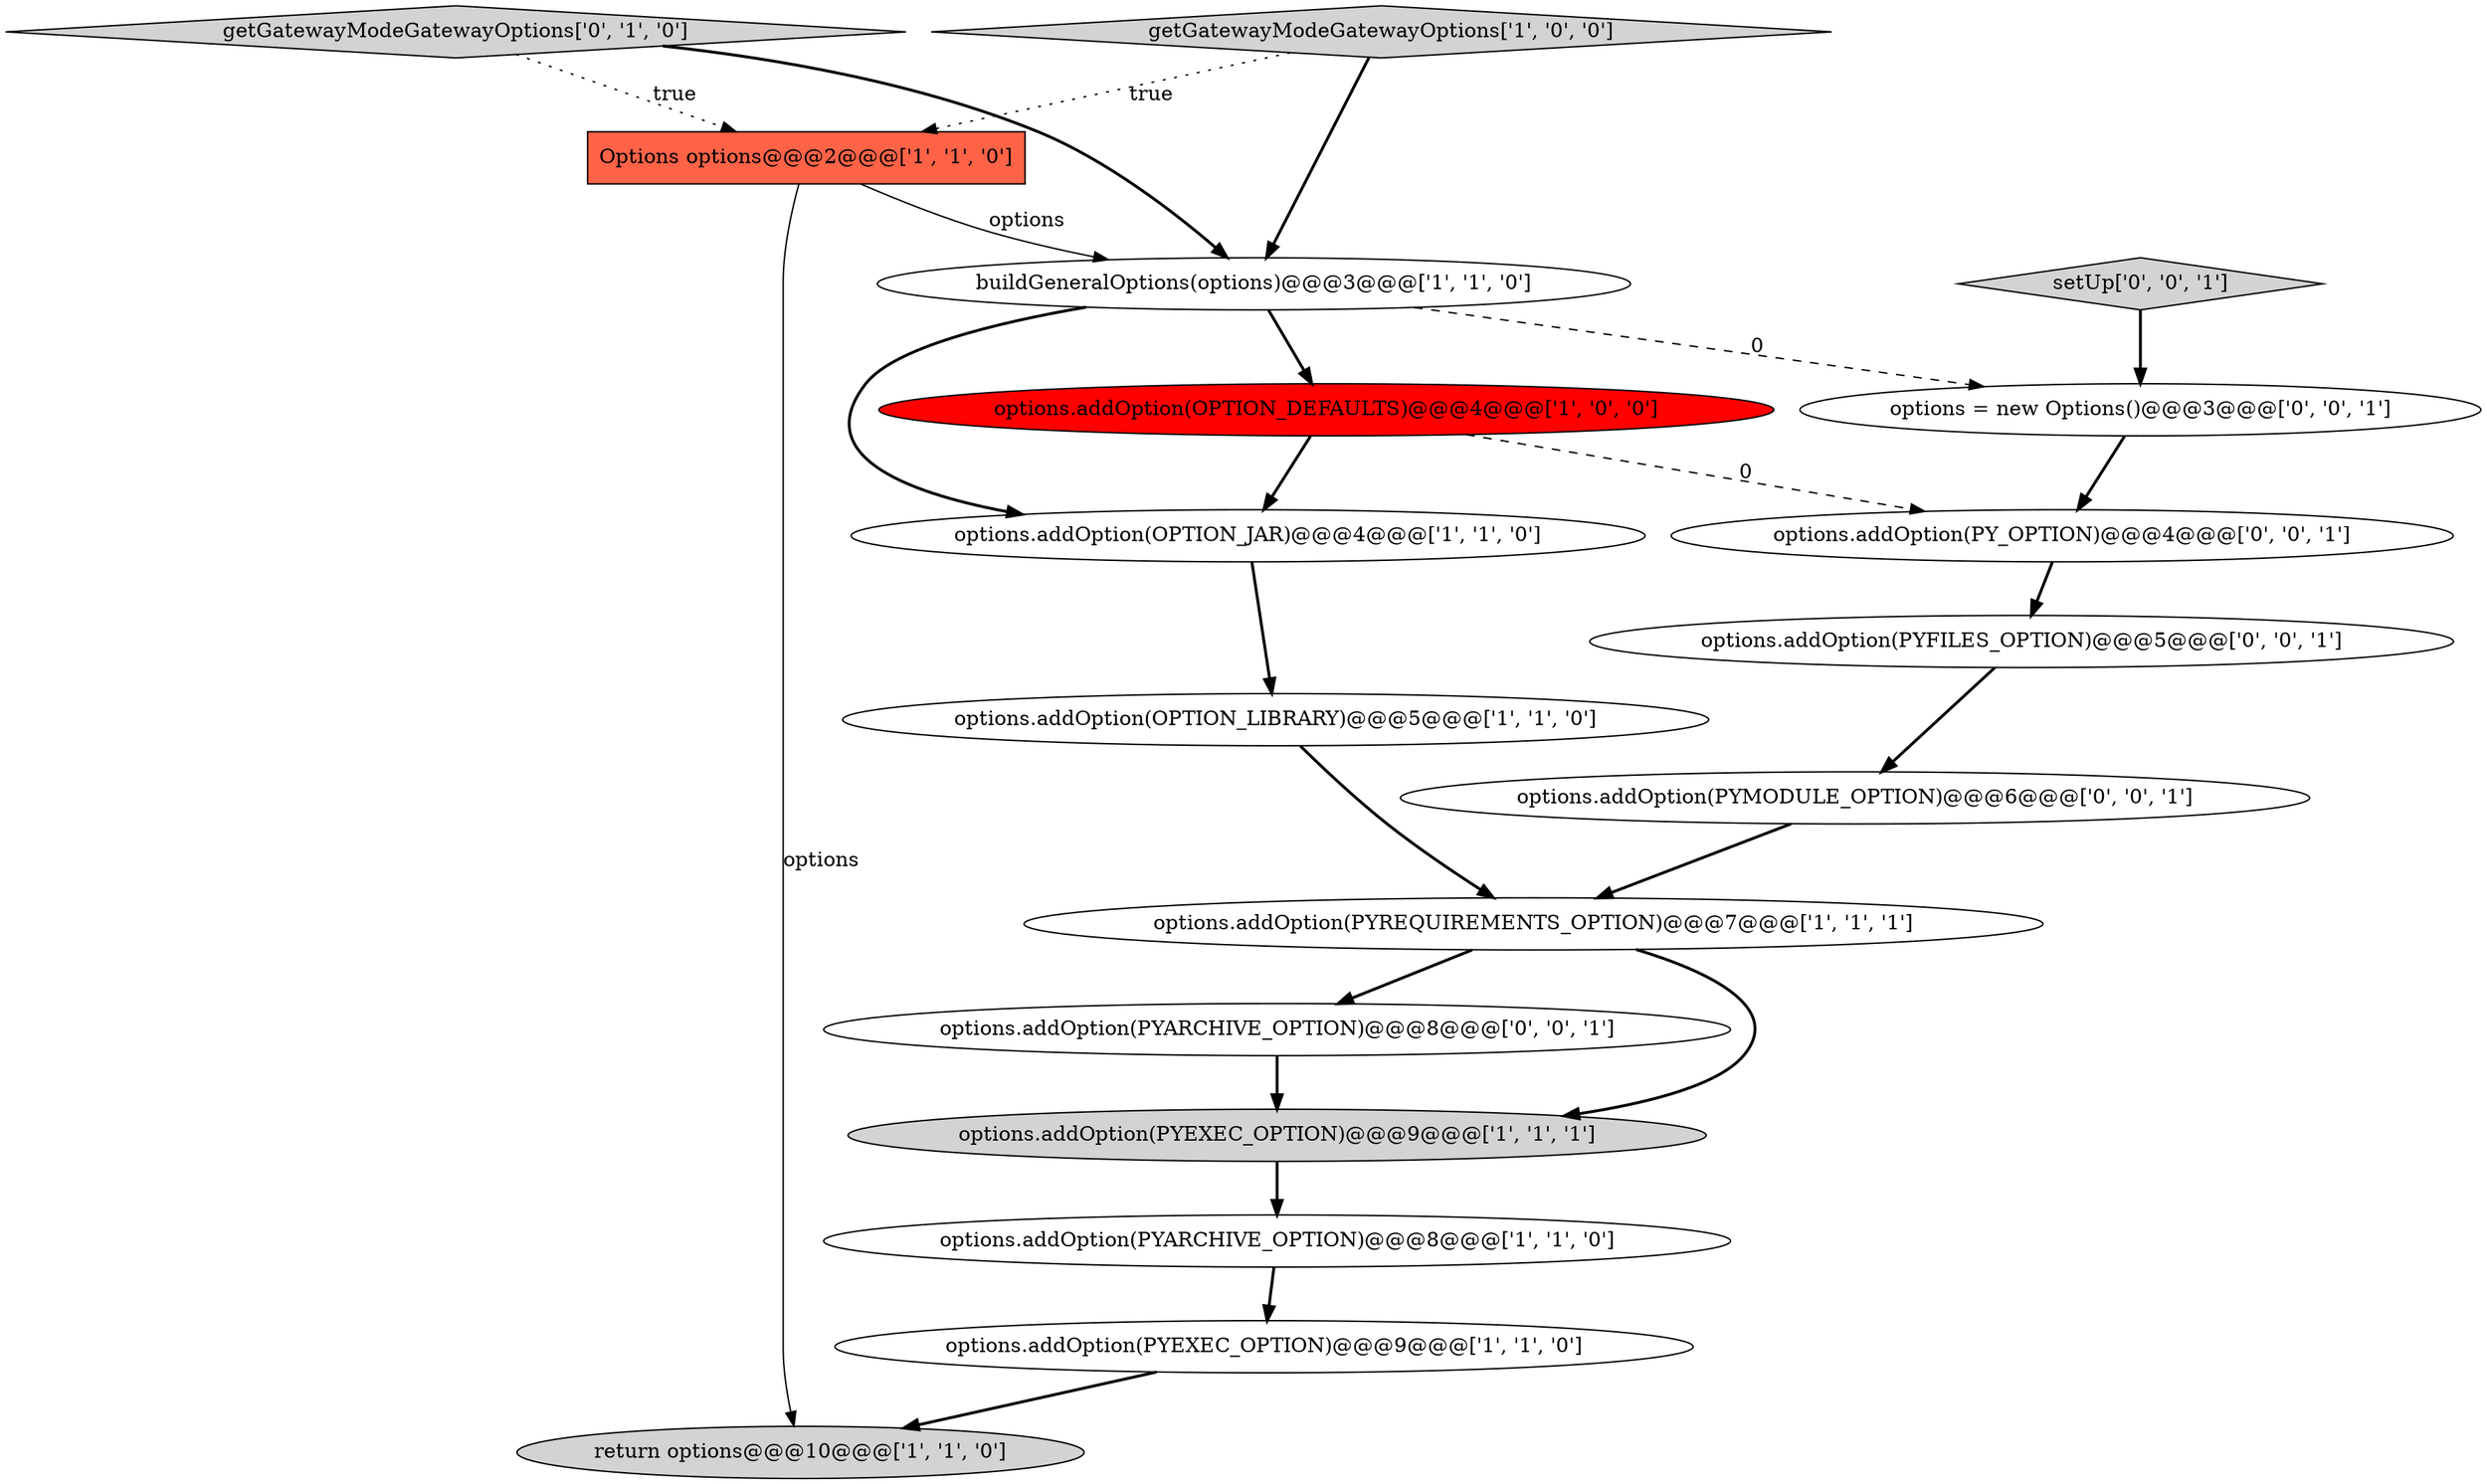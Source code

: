 digraph {
11 [style = filled, label = "getGatewayModeGatewayOptions['0', '1', '0']", fillcolor = lightgray, shape = diamond image = "AAA0AAABBB2BBB"];
4 [style = filled, label = "return options@@@10@@@['1', '1', '0']", fillcolor = lightgray, shape = ellipse image = "AAA0AAABBB1BBB"];
7 [style = filled, label = "buildGeneralOptions(options)@@@3@@@['1', '1', '0']", fillcolor = white, shape = ellipse image = "AAA0AAABBB1BBB"];
12 [style = filled, label = "options.addOption(PYARCHIVE_OPTION)@@@8@@@['0', '0', '1']", fillcolor = white, shape = ellipse image = "AAA0AAABBB3BBB"];
10 [style = filled, label = "Options options@@@2@@@['1', '1', '0']", fillcolor = tomato, shape = box image = "AAA0AAABBB1BBB"];
17 [style = filled, label = "options.addOption(PYFILES_OPTION)@@@5@@@['0', '0', '1']", fillcolor = white, shape = ellipse image = "AAA0AAABBB3BBB"];
2 [style = filled, label = "options.addOption(PYEXEC_OPTION)@@@9@@@['1', '1', '1']", fillcolor = lightgray, shape = ellipse image = "AAA0AAABBB1BBB"];
3 [style = filled, label = "options.addOption(OPTION_LIBRARY)@@@5@@@['1', '1', '0']", fillcolor = white, shape = ellipse image = "AAA0AAABBB1BBB"];
9 [style = filled, label = "options.addOption(PYREQUIREMENTS_OPTION)@@@7@@@['1', '1', '1']", fillcolor = white, shape = ellipse image = "AAA0AAABBB1BBB"];
13 [style = filled, label = "options = new Options()@@@3@@@['0', '0', '1']", fillcolor = white, shape = ellipse image = "AAA0AAABBB3BBB"];
15 [style = filled, label = "setUp['0', '0', '1']", fillcolor = lightgray, shape = diamond image = "AAA0AAABBB3BBB"];
16 [style = filled, label = "options.addOption(PY_OPTION)@@@4@@@['0', '0', '1']", fillcolor = white, shape = ellipse image = "AAA0AAABBB3BBB"];
14 [style = filled, label = "options.addOption(PYMODULE_OPTION)@@@6@@@['0', '0', '1']", fillcolor = white, shape = ellipse image = "AAA0AAABBB3BBB"];
6 [style = filled, label = "options.addOption(PYARCHIVE_OPTION)@@@8@@@['1', '1', '0']", fillcolor = white, shape = ellipse image = "AAA0AAABBB1BBB"];
8 [style = filled, label = "options.addOption(OPTION_DEFAULTS)@@@4@@@['1', '0', '0']", fillcolor = red, shape = ellipse image = "AAA1AAABBB1BBB"];
1 [style = filled, label = "getGatewayModeGatewayOptions['1', '0', '0']", fillcolor = lightgray, shape = diamond image = "AAA0AAABBB1BBB"];
5 [style = filled, label = "options.addOption(PYEXEC_OPTION)@@@9@@@['1', '1', '0']", fillcolor = white, shape = ellipse image = "AAA0AAABBB1BBB"];
0 [style = filled, label = "options.addOption(OPTION_JAR)@@@4@@@['1', '1', '0']", fillcolor = white, shape = ellipse image = "AAA0AAABBB1BBB"];
0->3 [style = bold, label=""];
8->16 [style = dashed, label="0"];
15->13 [style = bold, label=""];
1->10 [style = dotted, label="true"];
9->2 [style = bold, label=""];
2->6 [style = bold, label=""];
11->10 [style = dotted, label="true"];
7->0 [style = bold, label=""];
16->17 [style = bold, label=""];
7->8 [style = bold, label=""];
1->7 [style = bold, label=""];
13->16 [style = bold, label=""];
10->4 [style = solid, label="options"];
8->0 [style = bold, label=""];
3->9 [style = bold, label=""];
6->5 [style = bold, label=""];
12->2 [style = bold, label=""];
10->7 [style = solid, label="options"];
17->14 [style = bold, label=""];
5->4 [style = bold, label=""];
7->13 [style = dashed, label="0"];
14->9 [style = bold, label=""];
9->12 [style = bold, label=""];
11->7 [style = bold, label=""];
}
